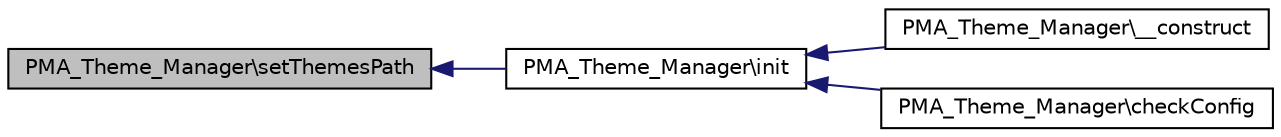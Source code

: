 digraph G
{
  edge [fontname="Helvetica",fontsize="10",labelfontname="Helvetica",labelfontsize="10"];
  node [fontname="Helvetica",fontsize="10",shape=record];
  rankdir="LR";
  Node1 [label="PMA_Theme_Manager\\setThemesPath",height=0.2,width=0.4,color="black", fillcolor="grey75", style="filled" fontcolor="black"];
  Node1 -> Node2 [dir="back",color="midnightblue",fontsize="10",style="solid",fontname="Helvetica"];
  Node2 [label="PMA_Theme_Manager\\init",height=0.2,width=0.4,color="black", fillcolor="white", style="filled",URL="$classPMA__Theme__Manager.html#a31eb9810fb0ad76e3530585be87b8352"];
  Node2 -> Node3 [dir="back",color="midnightblue",fontsize="10",style="solid",fontname="Helvetica"];
  Node3 [label="PMA_Theme_Manager\\__construct",height=0.2,width=0.4,color="black", fillcolor="white", style="filled",URL="$classPMA__Theme__Manager.html#a0c563739507c38130ccde1bc4dd10944"];
  Node2 -> Node4 [dir="back",color="midnightblue",fontsize="10",style="solid",fontname="Helvetica"];
  Node4 [label="PMA_Theme_Manager\\checkConfig",height=0.2,width=0.4,color="black", fillcolor="white", style="filled",URL="$classPMA__Theme__Manager.html#a77cb745189dd065e9acd58e25527d4f1"];
}
